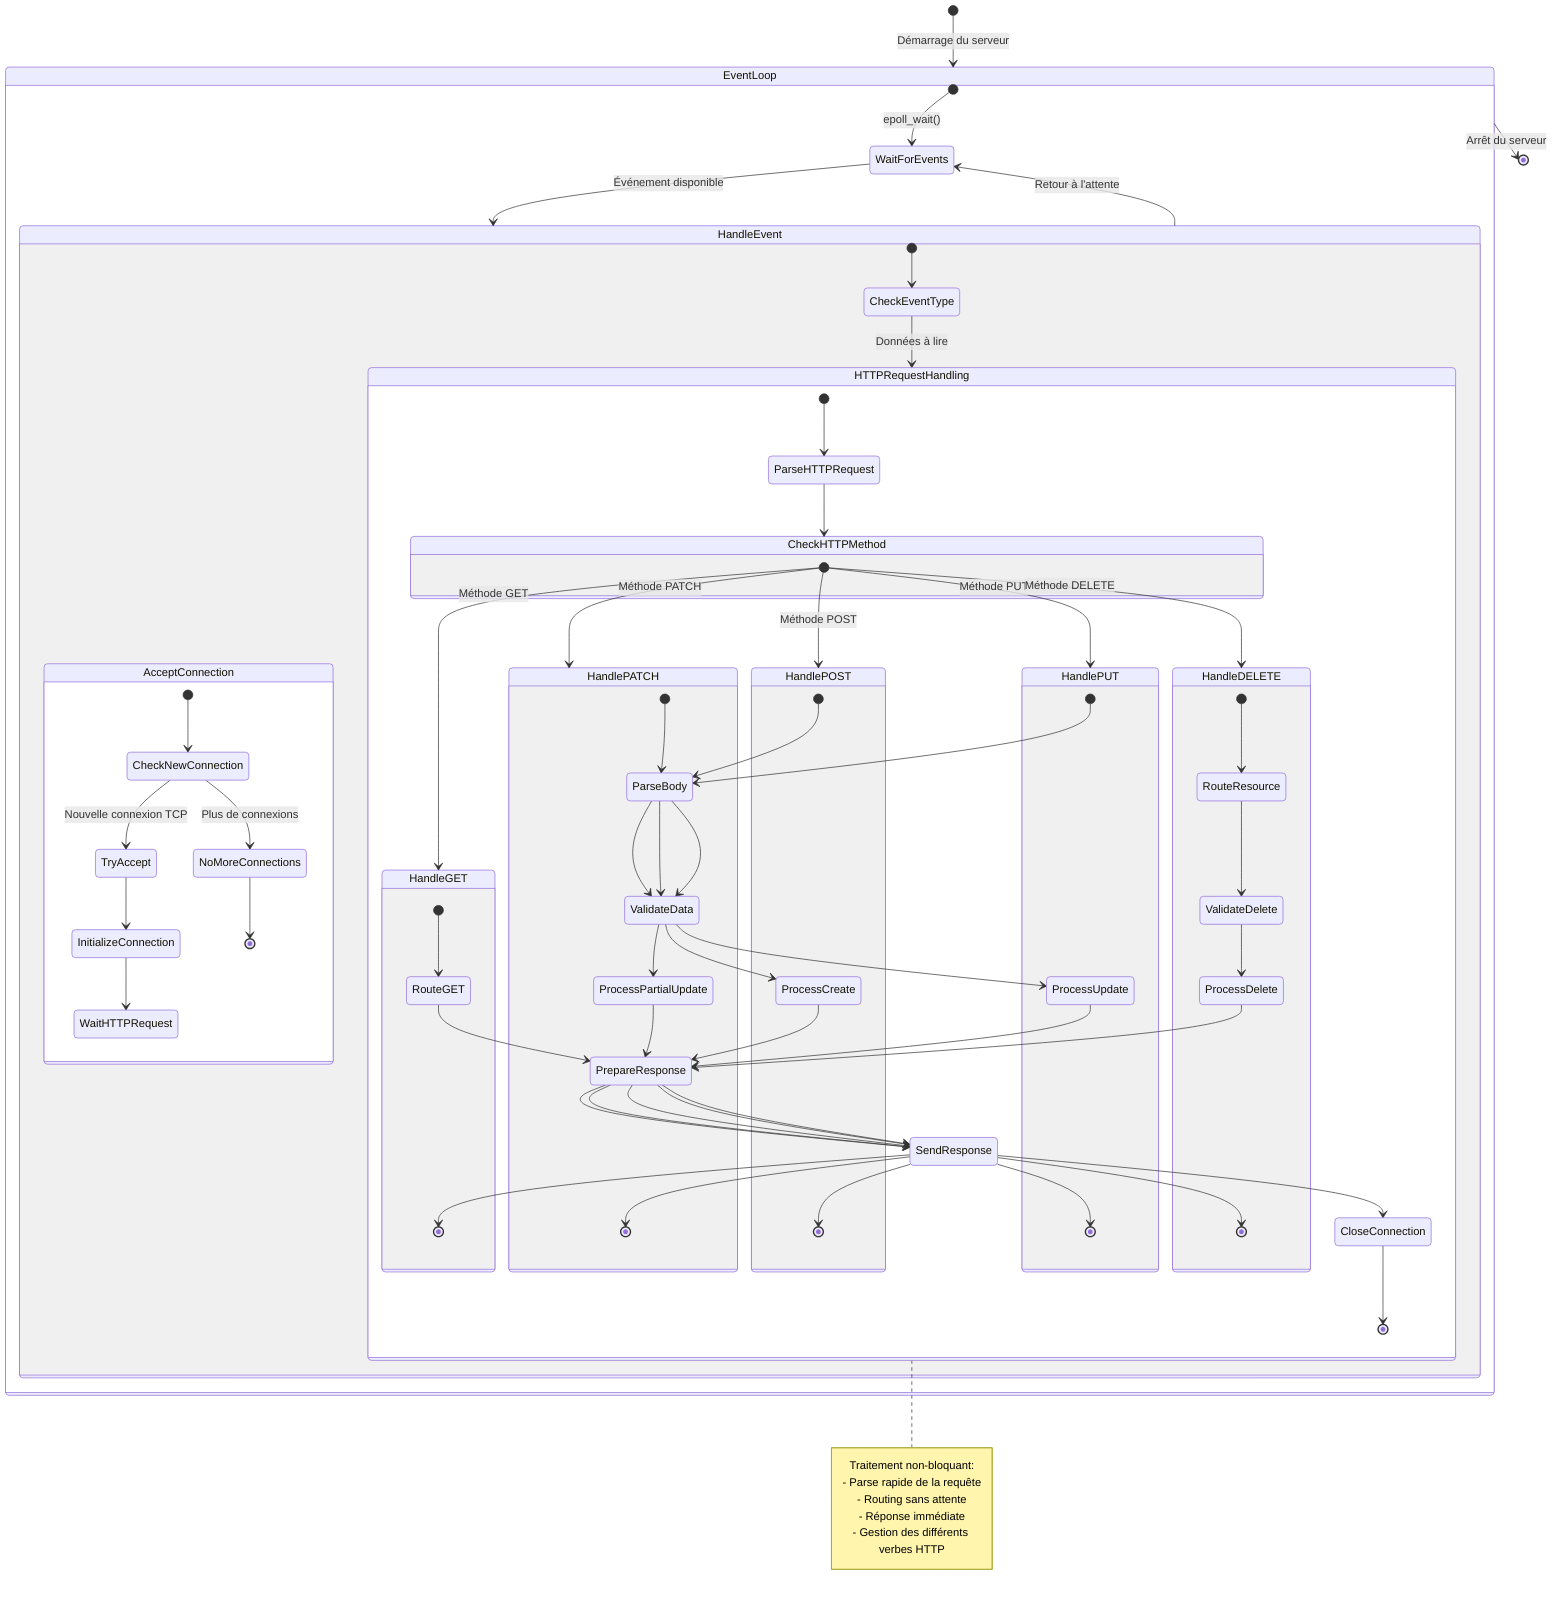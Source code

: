 stateDiagram-v2
    [*] --> EventLoop : Démarrage du serveur

    state EventLoop {
        [*] --> WaitForEvents : epoll_wait()
        
        WaitForEvents --> HandleEvent : Événement disponible
        
        state HandleEvent {
            [*] --> CheckEventType
            
            state AcceptConnection {
                [*] --> CheckNewConnection
                CheckNewConnection --> TryAccept : Nouvelle connexion TCP
                CheckNewConnection --> NoMoreConnections : Plus de connexions
                
                TryAccept --> InitializeConnection
                InitializeConnection --> WaitHTTPRequest
                
                NoMoreConnections --> [*]
            }
            
            state HTTPRequestHandling {
                [*] --> ParseHTTPRequest
                
                ParseHTTPRequest --> CheckHTTPMethod
                
                state CheckHTTPMethod {
                    [*] --> HandleGET : Méthode GET
                    [*] --> HandlePOST : Méthode POST
                    [*] --> HandlePUT : Méthode PUT
                    [*] --> HandleDELETE : Méthode DELETE
                    [*] --> HandlePATCH : Méthode PATCH
                }
                
                state HandleGET {
                    [*] --> RouteGET
                    RouteGET --> PrepareResponse
                    PrepareResponse --> SendResponse
                    SendResponse --> [*]
                }
                
                state HandlePOST {
                    [*] --> ParseBody
                    ParseBody --> ValidateData
                    ValidateData --> ProcessCreate
                    ProcessCreate --> PrepareResponse
                    PrepareResponse --> SendResponse
                    SendResponse --> [*]
                }
                
                state HandlePUT {
                    [*] --> ParseBody
                    ParseBody --> ValidateData
                    ValidateData --> ProcessUpdate
                    ProcessUpdate --> PrepareResponse
                    PrepareResponse --> SendResponse
                    SendResponse --> [*]
                }
                
                state HandleDELETE {
                    [*] --> RouteResource
                    RouteResource --> ValidateDelete
                    ValidateDelete --> ProcessDelete
                    ProcessDelete --> PrepareResponse
                    PrepareResponse --> SendResponse
                    SendResponse --> [*]
                }
                
                state HandlePATCH {
                    [*] --> ParseBody
                    ParseBody --> ValidateData
                    ValidateData --> ProcessPartialUpdate
                    ProcessPartialUpdate --> PrepareResponse
                    PrepareResponse --> SendResponse
                    SendResponse --> [*]
                }
                
                SendResponse --> CloseConnection
                CloseConnection --> [*]
            }
            
            CheckEventType --> HTTPRequestHandling : Données à lire
        }
        
        HandleEvent --> WaitForEvents : Retour à l'attente
    }
    
    EventLoop --> [*] : Arrêt du serveur

    note right of HTTPRequestHandling
        Traitement non-bloquant:
        - Parse rapide de la requête
        - Routing sans attente
        - Réponse immédiate
        - Gestion des différents verbes HTTP
    end note